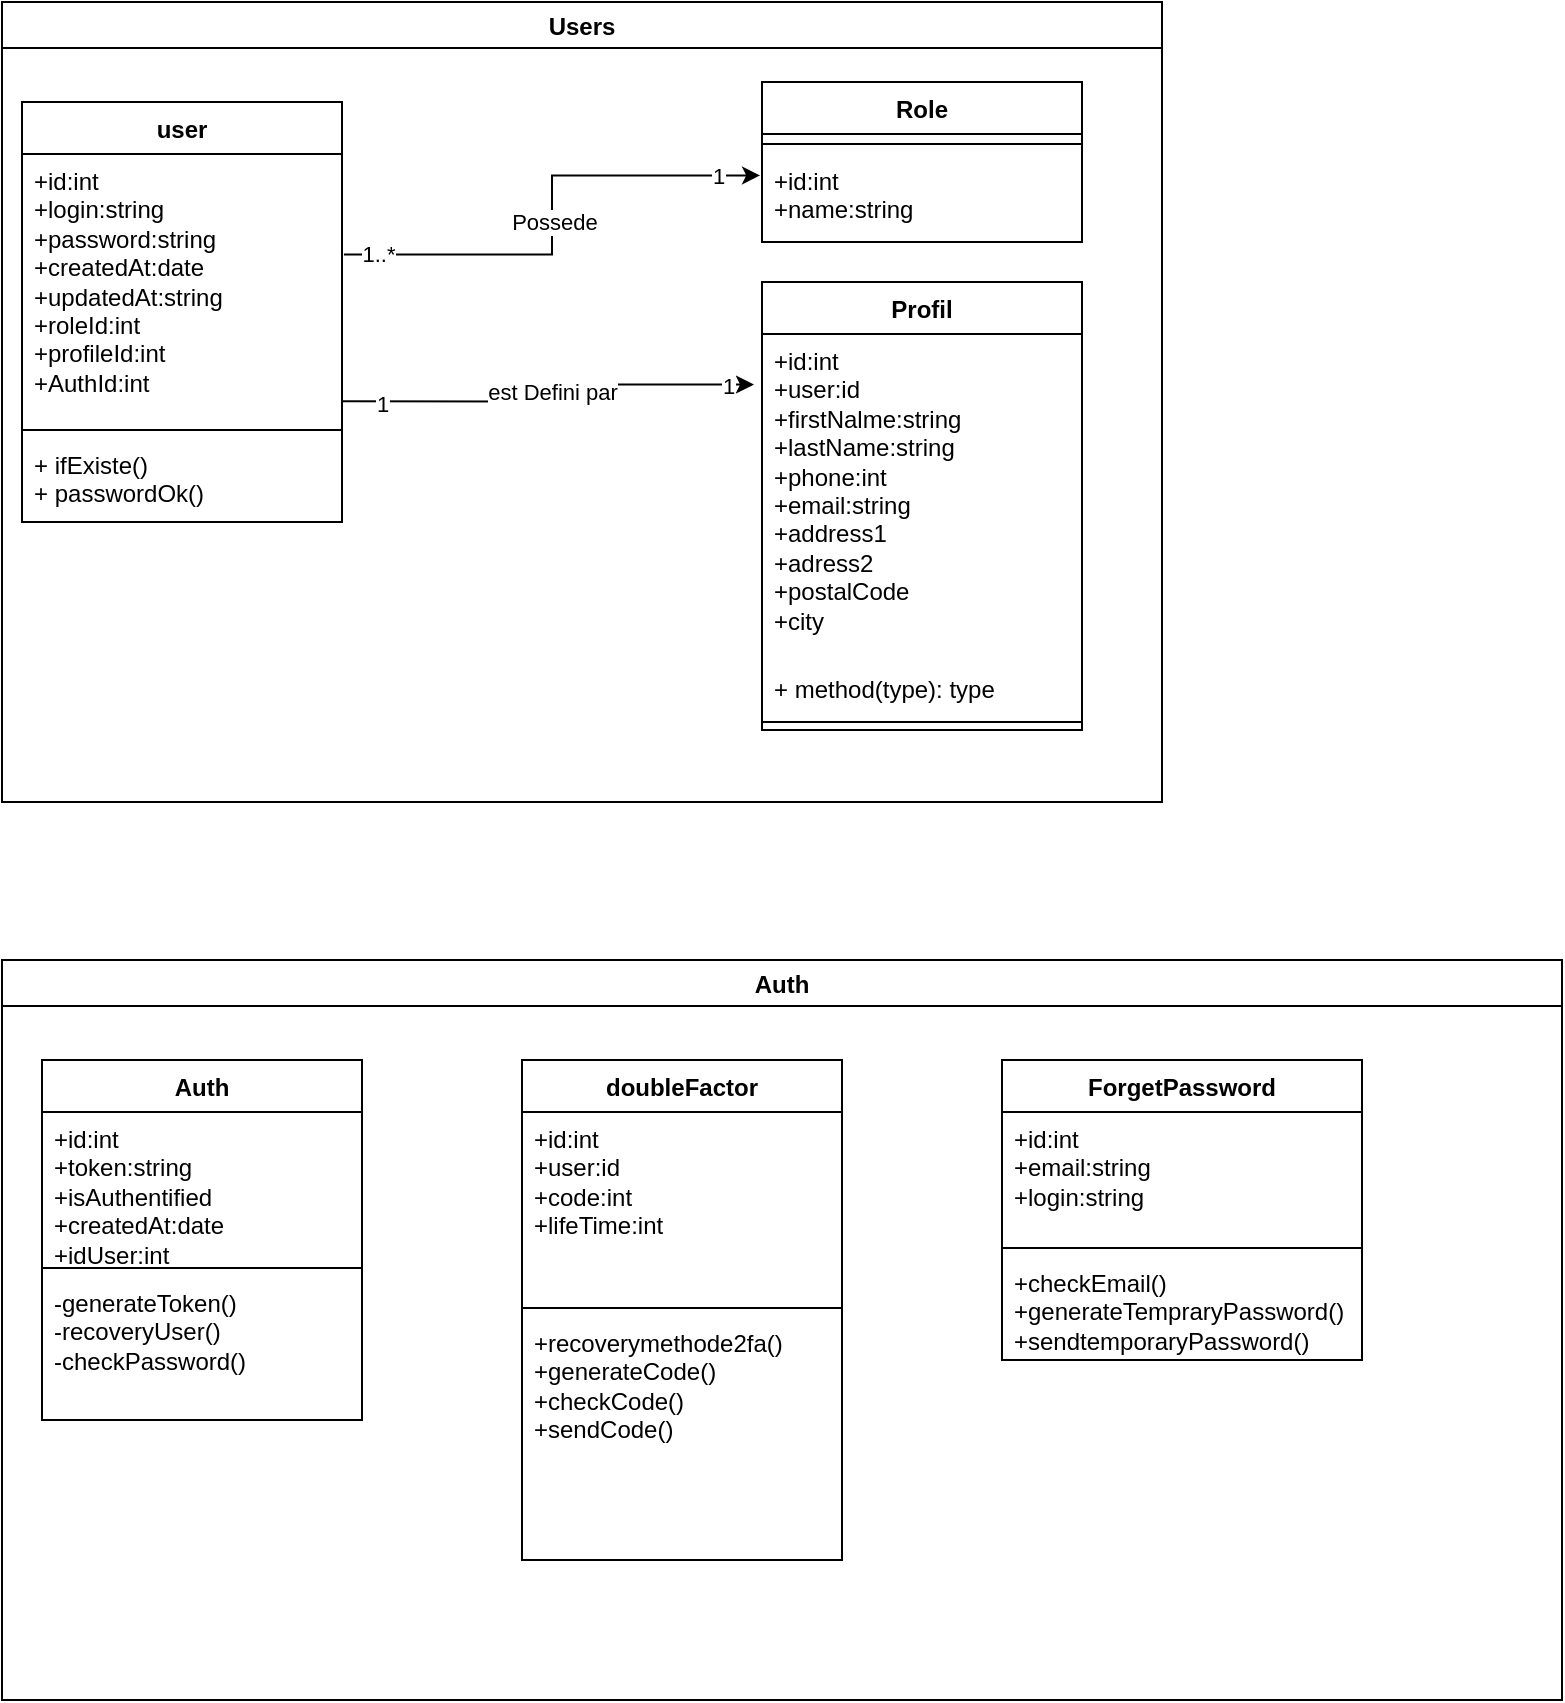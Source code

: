 <mxfile version="26.0.1">
  <diagram name="Page-1" id="LXkwv8Eleto9B9SRbuWE">
    <mxGraphModel dx="1163" dy="698" grid="1" gridSize="10" guides="1" tooltips="1" connect="1" arrows="1" fold="1" page="1" pageScale="1" pageWidth="827" pageHeight="1169" math="0" shadow="0">
      <root>
        <mxCell id="0" />
        <mxCell id="1" parent="0" />
        <mxCell id="fxOWRYQQargrTOBfE-RS-1" value="user" style="swimlane;fontStyle=1;align=center;verticalAlign=top;childLayout=stackLayout;horizontal=1;startSize=26;horizontalStack=0;resizeParent=1;resizeParentMax=0;resizeLast=0;collapsible=1;marginBottom=0;whiteSpace=wrap;html=1;" parent="1" vertex="1">
          <mxGeometry x="30" y="50" width="160" height="210" as="geometry" />
        </mxCell>
        <mxCell id="fxOWRYQQargrTOBfE-RS-2" value="&lt;div&gt;+id:int&lt;/div&gt;&lt;div&gt;+login:string&lt;/div&gt;&lt;div&gt;+password:string&lt;/div&gt;&lt;div&gt;+createdAt:date&lt;/div&gt;&lt;div&gt;+updatedAt:string&lt;br&gt;&lt;/div&gt;&lt;div&gt;+roleId:int&lt;/div&gt;&lt;div&gt;+profileId:int&lt;br&gt;&lt;/div&gt;&lt;div&gt;+AuthId:int&lt;br&gt;&lt;/div&gt;&lt;div&gt;&lt;br&gt;&lt;/div&gt;" style="text;strokeColor=none;fillColor=none;align=left;verticalAlign=top;spacingLeft=4;spacingRight=4;overflow=hidden;rotatable=0;points=[[0,0.5],[1,0.5]];portConstraint=eastwest;whiteSpace=wrap;html=1;" parent="fxOWRYQQargrTOBfE-RS-1" vertex="1">
          <mxGeometry y="26" width="160" height="134" as="geometry" />
        </mxCell>
        <mxCell id="fxOWRYQQargrTOBfE-RS-3" value="" style="line;strokeWidth=1;fillColor=none;align=left;verticalAlign=middle;spacingTop=-1;spacingLeft=3;spacingRight=3;rotatable=0;labelPosition=right;points=[];portConstraint=eastwest;strokeColor=inherit;" parent="fxOWRYQQargrTOBfE-RS-1" vertex="1">
          <mxGeometry y="160" width="160" height="8" as="geometry" />
        </mxCell>
        <mxCell id="fxOWRYQQargrTOBfE-RS-4" value="&lt;div&gt;+ ifExiste()&lt;/div&gt;&lt;div&gt;+ passwordOk()&lt;/div&gt;&lt;div&gt;&lt;br&gt;&lt;/div&gt;" style="text;strokeColor=none;fillColor=none;align=left;verticalAlign=top;spacingLeft=4;spacingRight=4;overflow=hidden;rotatable=0;points=[[0,0.5],[1,0.5]];portConstraint=eastwest;whiteSpace=wrap;html=1;" parent="fxOWRYQQargrTOBfE-RS-1" vertex="1">
          <mxGeometry y="168" width="160" height="42" as="geometry" />
        </mxCell>
        <mxCell id="fxOWRYQQargrTOBfE-RS-15" value="Role" style="swimlane;fontStyle=1;align=center;verticalAlign=top;childLayout=stackLayout;horizontal=1;startSize=26;horizontalStack=0;resizeParent=1;resizeParentMax=0;resizeLast=0;collapsible=1;marginBottom=0;whiteSpace=wrap;html=1;" parent="1" vertex="1">
          <mxGeometry x="400" y="40" width="160" height="80" as="geometry" />
        </mxCell>
        <mxCell id="fxOWRYQQargrTOBfE-RS-17" value="" style="line;strokeWidth=1;fillColor=none;align=left;verticalAlign=middle;spacingTop=-1;spacingLeft=3;spacingRight=3;rotatable=0;labelPosition=right;points=[];portConstraint=eastwest;strokeColor=inherit;" parent="fxOWRYQQargrTOBfE-RS-15" vertex="1">
          <mxGeometry y="26" width="160" height="10" as="geometry" />
        </mxCell>
        <mxCell id="fxOWRYQQargrTOBfE-RS-16" value="&lt;div&gt;+id:int&lt;/div&gt;&lt;div&gt;+name:string&lt;/div&gt;" style="text;strokeColor=none;fillColor=none;align=left;verticalAlign=top;spacingLeft=4;spacingRight=4;overflow=hidden;rotatable=0;points=[[0,0.5],[1,0.5]];portConstraint=eastwest;whiteSpace=wrap;html=1;" parent="fxOWRYQQargrTOBfE-RS-15" vertex="1">
          <mxGeometry y="36" width="160" height="44" as="geometry" />
        </mxCell>
        <mxCell id="fxOWRYQQargrTOBfE-RS-19" style="edgeStyle=orthogonalEdgeStyle;rounded=0;orthogonalLoop=1;jettySize=auto;html=1;entryX=-0.006;entryY=0.243;entryDx=0;entryDy=0;entryPerimeter=0;exitX=1.006;exitY=0.375;exitDx=0;exitDy=0;exitPerimeter=0;" parent="1" source="fxOWRYQQargrTOBfE-RS-2" target="fxOWRYQQargrTOBfE-RS-16" edge="1">
          <mxGeometry relative="1" as="geometry">
            <mxPoint x="230" y="150" as="sourcePoint" />
          </mxGeometry>
        </mxCell>
        <mxCell id="ssZqVwN0dkvFXgOk5NB9-2" value="1..*" style="edgeLabel;html=1;align=center;verticalAlign=middle;resizable=0;points=[];" vertex="1" connectable="0" parent="fxOWRYQQargrTOBfE-RS-19">
          <mxGeometry x="-0.862" y="1" relative="1" as="geometry">
            <mxPoint as="offset" />
          </mxGeometry>
        </mxCell>
        <mxCell id="ssZqVwN0dkvFXgOk5NB9-4" value="1" style="edgeLabel;html=1;align=center;verticalAlign=middle;resizable=0;points=[];" vertex="1" connectable="0" parent="fxOWRYQQargrTOBfE-RS-19">
          <mxGeometry x="0.829" relative="1" as="geometry">
            <mxPoint as="offset" />
          </mxGeometry>
        </mxCell>
        <mxCell id="ssZqVwN0dkvFXgOk5NB9-6" value="Possede " style="edgeLabel;html=1;align=center;verticalAlign=middle;resizable=0;points=[];" vertex="1" connectable="0" parent="fxOWRYQQargrTOBfE-RS-19">
          <mxGeometry x="-0.026" y="-1" relative="1" as="geometry">
            <mxPoint as="offset" />
          </mxGeometry>
        </mxCell>
        <mxCell id="fxOWRYQQargrTOBfE-RS-20" value="Profil" style="swimlane;fontStyle=1;align=center;verticalAlign=top;childLayout=stackLayout;horizontal=1;startSize=26;horizontalStack=0;resizeParent=1;resizeParentMax=0;resizeLast=0;collapsible=1;marginBottom=0;whiteSpace=wrap;html=1;" parent="1" vertex="1">
          <mxGeometry x="400" y="140" width="160" height="224" as="geometry" />
        </mxCell>
        <mxCell id="fxOWRYQQargrTOBfE-RS-21" value="&lt;div&gt;+id:int&lt;/div&gt;&lt;div&gt;+user:id&lt;br&gt;&lt;/div&gt;&lt;div&gt;+firstNalme:string&lt;/div&gt;&lt;div&gt;+lastName:string&lt;/div&gt;&lt;div&gt;+phone:int&lt;/div&gt;&lt;div&gt;+email:string&lt;/div&gt;&lt;div&gt;+address1&lt;/div&gt;&lt;div&gt;+adress2&lt;/div&gt;&lt;div&gt;+postalCode&lt;/div&gt;&lt;div&gt;+city&lt;br&gt;&lt;/div&gt;" style="text;strokeColor=none;fillColor=none;align=left;verticalAlign=top;spacingLeft=4;spacingRight=4;overflow=hidden;rotatable=0;points=[[0,0.5],[1,0.5]];portConstraint=eastwest;whiteSpace=wrap;html=1;" parent="fxOWRYQQargrTOBfE-RS-20" vertex="1">
          <mxGeometry y="26" width="160" height="164" as="geometry" />
        </mxCell>
        <mxCell id="fxOWRYQQargrTOBfE-RS-23" value="+ method(type): type" style="text;strokeColor=none;fillColor=none;align=left;verticalAlign=top;spacingLeft=4;spacingRight=4;overflow=hidden;rotatable=0;points=[[0,0.5],[1,0.5]];portConstraint=eastwest;whiteSpace=wrap;html=1;" parent="fxOWRYQQargrTOBfE-RS-20" vertex="1">
          <mxGeometry y="190" width="160" height="26" as="geometry" />
        </mxCell>
        <mxCell id="fxOWRYQQargrTOBfE-RS-22" value="" style="line;strokeWidth=1;fillColor=none;align=left;verticalAlign=middle;spacingTop=-1;spacingLeft=3;spacingRight=3;rotatable=0;labelPosition=right;points=[];portConstraint=eastwest;strokeColor=inherit;" parent="fxOWRYQQargrTOBfE-RS-20" vertex="1">
          <mxGeometry y="216" width="160" height="8" as="geometry" />
        </mxCell>
        <mxCell id="fxOWRYQQargrTOBfE-RS-26" style="edgeStyle=orthogonalEdgeStyle;rounded=0;orthogonalLoop=1;jettySize=auto;html=1;exitX=1;exitY=0.923;exitDx=0;exitDy=0;entryX=-0.025;entryY=0.154;entryDx=0;entryDy=0;entryPerimeter=0;exitPerimeter=0;" parent="1" source="fxOWRYQQargrTOBfE-RS-2" target="fxOWRYQQargrTOBfE-RS-21" edge="1">
          <mxGeometry relative="1" as="geometry" />
        </mxCell>
        <mxCell id="ssZqVwN0dkvFXgOk5NB9-7" value="1" style="edgeLabel;html=1;align=center;verticalAlign=middle;resizable=0;points=[];" vertex="1" connectable="0" parent="fxOWRYQQargrTOBfE-RS-26">
          <mxGeometry x="-0.814" y="-1" relative="1" as="geometry">
            <mxPoint as="offset" />
          </mxGeometry>
        </mxCell>
        <mxCell id="ssZqVwN0dkvFXgOk5NB9-11" value="est Defini par" style="edgeLabel;html=1;align=center;verticalAlign=middle;resizable=0;points=[];" vertex="1" connectable="0" parent="fxOWRYQQargrTOBfE-RS-26">
          <mxGeometry x="0.025" relative="1" as="geometry">
            <mxPoint as="offset" />
          </mxGeometry>
        </mxCell>
        <mxCell id="ssZqVwN0dkvFXgOk5NB9-12" value="1" style="edgeLabel;html=1;align=center;verticalAlign=middle;resizable=0;points=[];" vertex="1" connectable="0" parent="fxOWRYQQargrTOBfE-RS-26">
          <mxGeometry x="0.873" relative="1" as="geometry">
            <mxPoint as="offset" />
          </mxGeometry>
        </mxCell>
        <mxCell id="ssZqVwN0dkvFXgOk5NB9-13" value="Users" style="swimlane;" vertex="1" parent="1">
          <mxGeometry x="20" width="580" height="400" as="geometry" />
        </mxCell>
        <mxCell id="ssZqVwN0dkvFXgOk5NB9-14" value="Auth" style="swimlane;" vertex="1" parent="1">
          <mxGeometry x="20" y="479" width="780" height="370" as="geometry" />
        </mxCell>
        <mxCell id="ssZqVwN0dkvFXgOk5NB9-15" value="Auth" style="swimlane;fontStyle=1;align=center;verticalAlign=top;childLayout=stackLayout;horizontal=1;startSize=26;horizontalStack=0;resizeParent=1;resizeParentMax=0;resizeLast=0;collapsible=1;marginBottom=0;whiteSpace=wrap;html=1;" vertex="1" parent="ssZqVwN0dkvFXgOk5NB9-14">
          <mxGeometry x="20" y="50" width="160" height="180" as="geometry" />
        </mxCell>
        <mxCell id="ssZqVwN0dkvFXgOk5NB9-16" value="&lt;div&gt;+id:int&lt;/div&gt;&lt;div&gt;+token:string&lt;/div&gt;&lt;div&gt;+isAuthentified&lt;br&gt;&lt;/div&gt;&lt;div&gt;+createdAt:date&lt;/div&gt;&lt;div&gt;+idUser:int&lt;br&gt;&lt;/div&gt;&lt;div&gt;&lt;br&gt;&lt;/div&gt;" style="text;strokeColor=none;fillColor=none;align=left;verticalAlign=top;spacingLeft=4;spacingRight=4;overflow=hidden;rotatable=0;points=[[0,0.5],[1,0.5]];portConstraint=eastwest;whiteSpace=wrap;html=1;" vertex="1" parent="ssZqVwN0dkvFXgOk5NB9-15">
          <mxGeometry y="26" width="160" height="74" as="geometry" />
        </mxCell>
        <mxCell id="ssZqVwN0dkvFXgOk5NB9-17" value="" style="line;strokeWidth=1;fillColor=none;align=left;verticalAlign=middle;spacingTop=-1;spacingLeft=3;spacingRight=3;rotatable=0;labelPosition=right;points=[];portConstraint=eastwest;strokeColor=inherit;" vertex="1" parent="ssZqVwN0dkvFXgOk5NB9-15">
          <mxGeometry y="100" width="160" height="8" as="geometry" />
        </mxCell>
        <mxCell id="ssZqVwN0dkvFXgOk5NB9-18" value="&lt;div&gt;-generateToken()&lt;/div&gt;&lt;div&gt;-recoveryUser()&lt;/div&gt;&lt;div&gt;-checkPassword()&lt;br&gt;&lt;/div&gt;" style="text;strokeColor=none;fillColor=none;align=left;verticalAlign=top;spacingLeft=4;spacingRight=4;overflow=hidden;rotatable=0;points=[[0,0.5],[1,0.5]];portConstraint=eastwest;whiteSpace=wrap;html=1;" vertex="1" parent="ssZqVwN0dkvFXgOk5NB9-15">
          <mxGeometry y="108" width="160" height="72" as="geometry" />
        </mxCell>
        <mxCell id="ssZqVwN0dkvFXgOk5NB9-19" value="doubleFactor" style="swimlane;fontStyle=1;align=center;verticalAlign=top;childLayout=stackLayout;horizontal=1;startSize=26;horizontalStack=0;resizeParent=1;resizeParentMax=0;resizeLast=0;collapsible=1;marginBottom=0;whiteSpace=wrap;html=1;" vertex="1" parent="ssZqVwN0dkvFXgOk5NB9-14">
          <mxGeometry x="260" y="50" width="160" height="250" as="geometry" />
        </mxCell>
        <mxCell id="ssZqVwN0dkvFXgOk5NB9-20" value="&lt;div&gt;+id:int&lt;/div&gt;&lt;div&gt;+user:id&lt;/div&gt;&lt;div&gt;+code:int&lt;/div&gt;&lt;div&gt;+lifeTime:int&lt;br&gt;&lt;/div&gt;" style="text;strokeColor=none;fillColor=none;align=left;verticalAlign=top;spacingLeft=4;spacingRight=4;overflow=hidden;rotatable=0;points=[[0,0.5],[1,0.5]];portConstraint=eastwest;whiteSpace=wrap;html=1;" vertex="1" parent="ssZqVwN0dkvFXgOk5NB9-19">
          <mxGeometry y="26" width="160" height="94" as="geometry" />
        </mxCell>
        <mxCell id="ssZqVwN0dkvFXgOk5NB9-21" value="" style="line;strokeWidth=1;fillColor=none;align=left;verticalAlign=middle;spacingTop=-1;spacingLeft=3;spacingRight=3;rotatable=0;labelPosition=right;points=[];portConstraint=eastwest;strokeColor=inherit;" vertex="1" parent="ssZqVwN0dkvFXgOk5NB9-19">
          <mxGeometry y="120" width="160" height="8" as="geometry" />
        </mxCell>
        <mxCell id="ssZqVwN0dkvFXgOk5NB9-22" value="&lt;div&gt;+recoverymethode2fa()&lt;/div&gt;&lt;div&gt;+generateCode()&lt;/div&gt;&lt;div&gt;+checkCode()&lt;/div&gt;&lt;div&gt;+sendCode()&lt;br&gt;&lt;/div&gt;" style="text;strokeColor=none;fillColor=none;align=left;verticalAlign=top;spacingLeft=4;spacingRight=4;overflow=hidden;rotatable=0;points=[[0,0.5],[1,0.5]];portConstraint=eastwest;whiteSpace=wrap;html=1;" vertex="1" parent="ssZqVwN0dkvFXgOk5NB9-19">
          <mxGeometry y="128" width="160" height="122" as="geometry" />
        </mxCell>
        <mxCell id="ssZqVwN0dkvFXgOk5NB9-23" value="ForgetPassword" style="swimlane;fontStyle=1;align=center;verticalAlign=top;childLayout=stackLayout;horizontal=1;startSize=26;horizontalStack=0;resizeParent=1;resizeParentMax=0;resizeLast=0;collapsible=1;marginBottom=0;whiteSpace=wrap;html=1;" vertex="1" parent="ssZqVwN0dkvFXgOk5NB9-14">
          <mxGeometry x="500" y="50" width="180" height="150" as="geometry" />
        </mxCell>
        <mxCell id="ssZqVwN0dkvFXgOk5NB9-24" value="&lt;div&gt;+id:int&lt;/div&gt;&lt;div&gt;+email:string&lt;/div&gt;&lt;div&gt;+login:string&lt;br&gt;&lt;/div&gt;" style="text;strokeColor=none;fillColor=none;align=left;verticalAlign=top;spacingLeft=4;spacingRight=4;overflow=hidden;rotatable=0;points=[[0,0.5],[1,0.5]];portConstraint=eastwest;whiteSpace=wrap;html=1;" vertex="1" parent="ssZqVwN0dkvFXgOk5NB9-23">
          <mxGeometry y="26" width="180" height="64" as="geometry" />
        </mxCell>
        <mxCell id="ssZqVwN0dkvFXgOk5NB9-25" value="" style="line;strokeWidth=1;fillColor=none;align=left;verticalAlign=middle;spacingTop=-1;spacingLeft=3;spacingRight=3;rotatable=0;labelPosition=right;points=[];portConstraint=eastwest;strokeColor=inherit;" vertex="1" parent="ssZqVwN0dkvFXgOk5NB9-23">
          <mxGeometry y="90" width="180" height="8" as="geometry" />
        </mxCell>
        <mxCell id="ssZqVwN0dkvFXgOk5NB9-26" value="&lt;div&gt;+checkEmail()&lt;/div&gt;&lt;div&gt;+generateTempraryPassword()&lt;br&gt;&lt;/div&gt;+sendtemporaryPassword()" style="text;strokeColor=none;fillColor=none;align=left;verticalAlign=top;spacingLeft=4;spacingRight=4;overflow=hidden;rotatable=0;points=[[0,0.5],[1,0.5]];portConstraint=eastwest;whiteSpace=wrap;html=1;" vertex="1" parent="ssZqVwN0dkvFXgOk5NB9-23">
          <mxGeometry y="98" width="180" height="52" as="geometry" />
        </mxCell>
      </root>
    </mxGraphModel>
  </diagram>
</mxfile>
